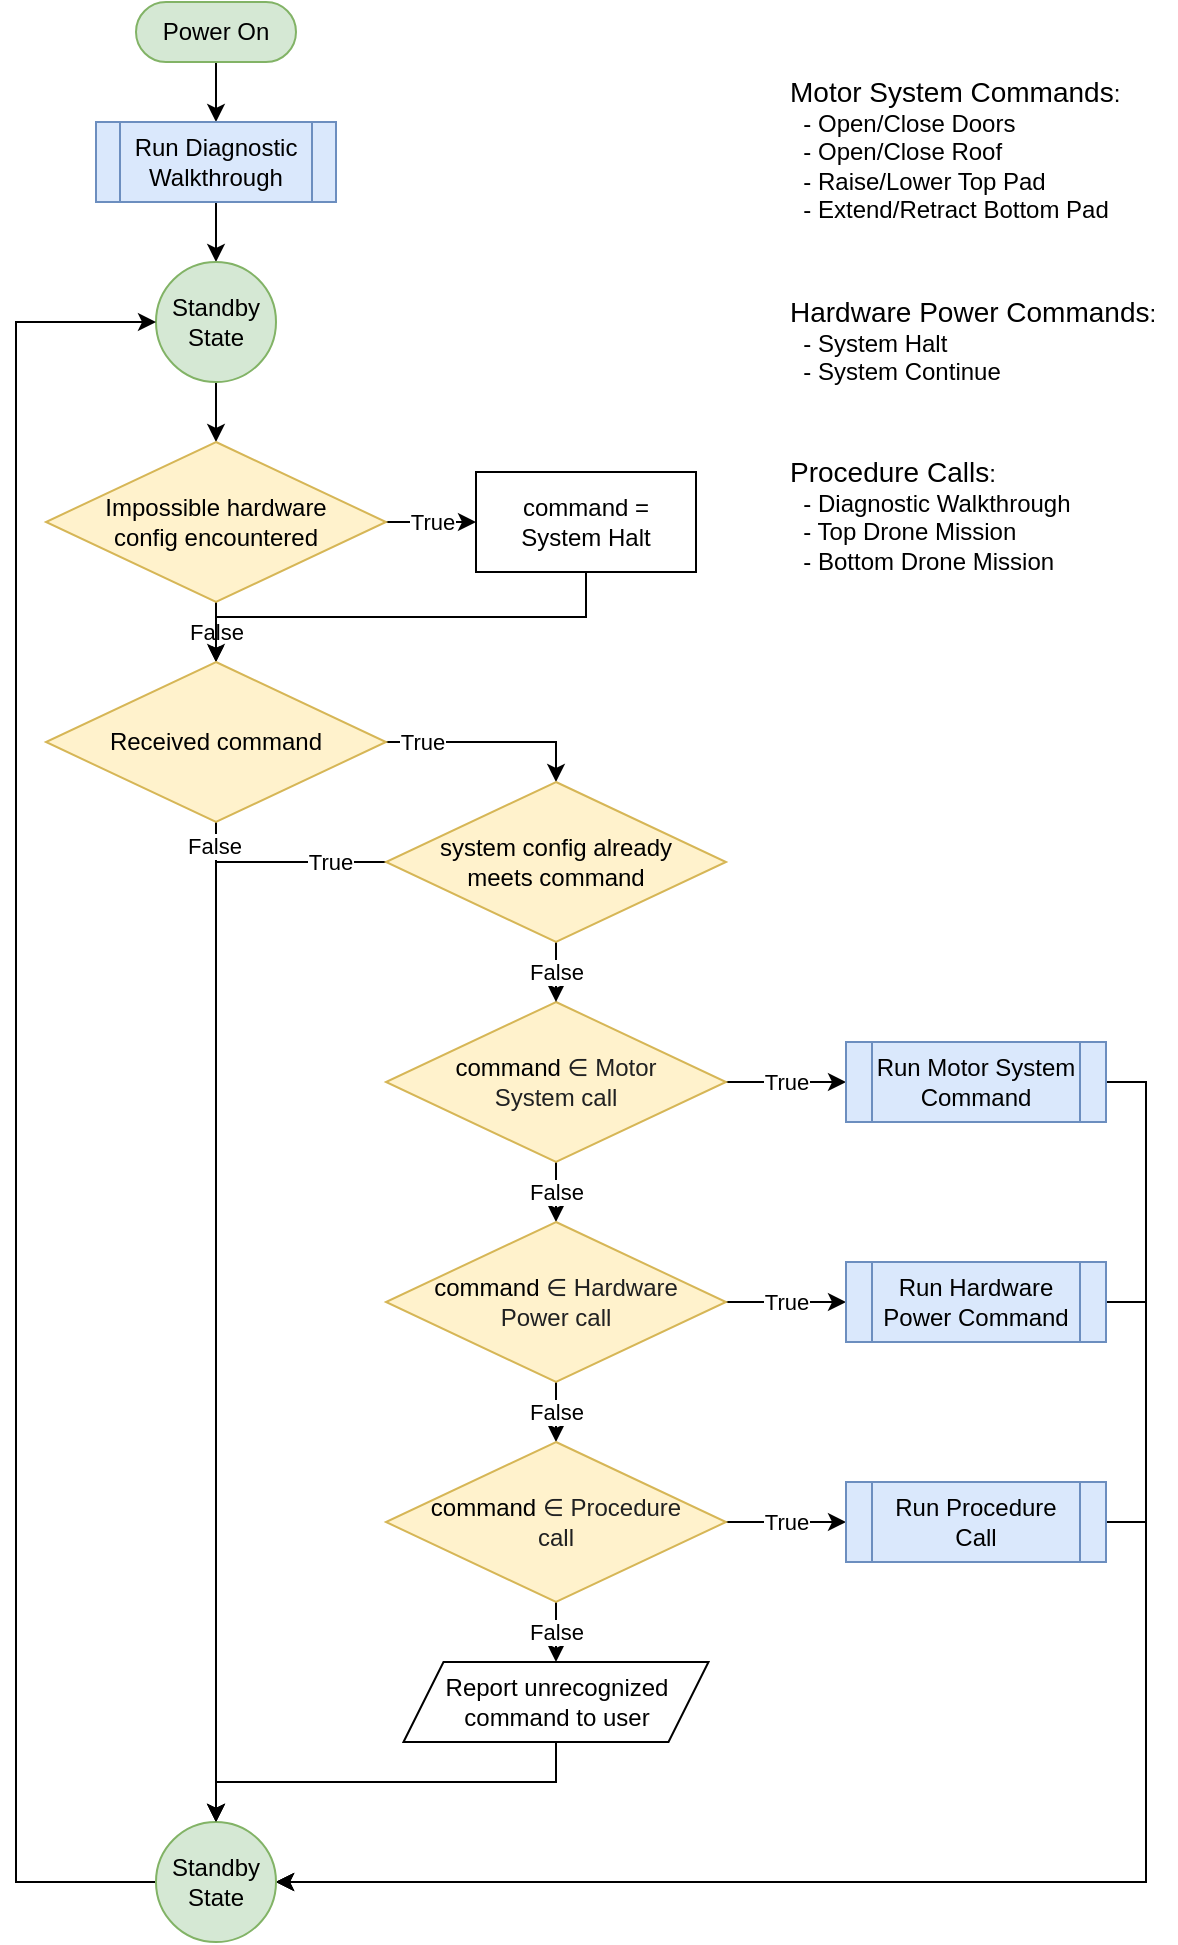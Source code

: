 <mxfile version="13.6.2" type="device" pages="4"><diagram id="eb6cqlWbOoljgzW2ST-w" name="Main-Loop"><mxGraphModel dx="1662" dy="822" grid="1" gridSize="10" guides="1" tooltips="1" connect="1" arrows="1" fold="1" page="1" pageScale="1" pageWidth="850" pageHeight="1100" math="0" shadow="0"><root><mxCell id="0"/><mxCell id="1" parent="0"/><mxCell id="3ZyURlOEeVNB9G3aGr3v-20" style="edgeStyle=orthogonalEdgeStyle;rounded=0;orthogonalLoop=1;jettySize=auto;html=1;exitX=0.5;exitY=1;exitDx=0;exitDy=0;entryX=0.5;entryY=0;entryDx=0;entryDy=0;" parent="1" source="3ZyURlOEeVNB9G3aGr3v-1" target="3ZyURlOEeVNB9G3aGr3v-2" edge="1"><mxGeometry relative="1" as="geometry"/></mxCell><mxCell id="3ZyURlOEeVNB9G3aGr3v-1" value="Power On" style="rounded=1;whiteSpace=wrap;html=1;arcSize=50;fillColor=#d5e8d4;strokeColor=#82b366;" parent="1" vertex="1"><mxGeometry x="195" y="40" width="80" height="30" as="geometry"/></mxCell><mxCell id="3ZyURlOEeVNB9G3aGr3v-21" style="edgeStyle=orthogonalEdgeStyle;rounded=0;orthogonalLoop=1;jettySize=auto;html=1;exitX=0.5;exitY=1;exitDx=0;exitDy=0;entryX=0.5;entryY=0;entryDx=0;entryDy=0;" parent="1" source="3ZyURlOEeVNB9G3aGr3v-2" target="3ZyURlOEeVNB9G3aGr3v-3" edge="1"><mxGeometry relative="1" as="geometry"/></mxCell><mxCell id="3ZyURlOEeVNB9G3aGr3v-2" value="Run Diagnostic" style="shape=process;whiteSpace=wrap;html=1;backgroundOutline=1;" parent="1" vertex="1"><mxGeometry x="175" y="100" width="120" height="40" as="geometry"/></mxCell><mxCell id="3ZyURlOEeVNB9G3aGr3v-22" style="edgeStyle=orthogonalEdgeStyle;rounded=0;orthogonalLoop=1;jettySize=auto;html=1;exitX=0.5;exitY=1;exitDx=0;exitDy=0;entryX=0.5;entryY=0;entryDx=0;entryDy=0;" parent="1" source="3ZyURlOEeVNB9G3aGr3v-3" target="3ZyURlOEeVNB9G3aGr3v-4" edge="1"><mxGeometry relative="1" as="geometry"/></mxCell><mxCell id="3ZyURlOEeVNB9G3aGr3v-3" value="Standby State" style="ellipse;whiteSpace=wrap;html=1;aspect=fixed;fillColor=#d5e8d4;strokeColor=#82b366;" parent="1" vertex="1"><mxGeometry x="205" y="170" width="60" height="60" as="geometry"/></mxCell><mxCell id="3ZyURlOEeVNB9G3aGr3v-23" value="True" style="edgeStyle=orthogonalEdgeStyle;rounded=0;orthogonalLoop=1;jettySize=auto;html=1;exitX=1;exitY=0.5;exitDx=0;exitDy=0;entryX=0;entryY=0.5;entryDx=0;entryDy=0;" parent="1" source="3ZyURlOEeVNB9G3aGr3v-4" target="3ZyURlOEeVNB9G3aGr3v-5" edge="1"><mxGeometry relative="1" as="geometry"/></mxCell><mxCell id="3ZyURlOEeVNB9G3aGr3v-24" value="False" style="edgeStyle=orthogonalEdgeStyle;rounded=0;orthogonalLoop=1;jettySize=auto;html=1;exitX=0.5;exitY=1;exitDx=0;exitDy=0;entryX=0.5;entryY=0;entryDx=0;entryDy=0;" parent="1" source="3ZyURlOEeVNB9G3aGr3v-4" target="3ZyURlOEeVNB9G3aGr3v-6" edge="1"><mxGeometry relative="1" as="geometry"/></mxCell><mxCell id="3ZyURlOEeVNB9G3aGr3v-4" value="&lt;p style=&quot;line-height: 120%&quot;&gt;Impossible hardware config encountered&lt;/p&gt;" style="rhombus;whiteSpace=wrap;html=1;spacing=20;spacingLeft=0;fillColor=#fff2cc;strokeColor=#d6b656;" parent="1" vertex="1"><mxGeometry x="150" y="260" width="170" height="80" as="geometry"/></mxCell><mxCell id="3ZyURlOEeVNB9G3aGr3v-25" style="edgeStyle=orthogonalEdgeStyle;rounded=0;orthogonalLoop=1;jettySize=auto;html=1;exitX=0.5;exitY=1;exitDx=0;exitDy=0;" parent="1" source="3ZyURlOEeVNB9G3aGr3v-5" target="3ZyURlOEeVNB9G3aGr3v-6" edge="1"><mxGeometry relative="1" as="geometry"/></mxCell><mxCell id="3ZyURlOEeVNB9G3aGr3v-5" value="command = &lt;br&gt;System Halt" style="rounded=0;whiteSpace=wrap;html=1;" parent="1" vertex="1"><mxGeometry x="365" y="275" width="110" height="50" as="geometry"/></mxCell><mxCell id="3ZyURlOEeVNB9G3aGr3v-26" value="True" style="edgeStyle=orthogonalEdgeStyle;rounded=0;orthogonalLoop=1;jettySize=auto;html=1;exitX=1;exitY=0.5;exitDx=0;exitDy=0;entryX=0.5;entryY=0;entryDx=0;entryDy=0;" parent="1" source="3ZyURlOEeVNB9G3aGr3v-6" target="3ZyURlOEeVNB9G3aGr3v-14" edge="1"><mxGeometry x="-0.661" relative="1" as="geometry"><mxPoint as="offset"/></mxGeometry></mxCell><mxCell id="3ZyURlOEeVNB9G3aGr3v-28" style="edgeStyle=orthogonalEdgeStyle;rounded=0;orthogonalLoop=1;jettySize=auto;html=1;exitX=0.5;exitY=1;exitDx=0;exitDy=0;entryX=0.5;entryY=0;entryDx=0;entryDy=0;" parent="1" source="3ZyURlOEeVNB9G3aGr3v-6" target="3ZyURlOEeVNB9G3aGr3v-18" edge="1"><mxGeometry relative="1" as="geometry"/></mxCell><mxCell id="3ZyURlOEeVNB9G3aGr3v-33" value="False" style="edgeLabel;html=1;align=center;verticalAlign=middle;resizable=0;points=[];" parent="3ZyURlOEeVNB9G3aGr3v-28" vertex="1" connectable="0"><mxGeometry x="-0.954" y="-1" relative="1" as="geometry"><mxPoint as="offset"/></mxGeometry></mxCell><mxCell id="3ZyURlOEeVNB9G3aGr3v-6" value="&lt;p style=&quot;line-height: 120%&quot;&gt;Received command&lt;/p&gt;" style="rhombus;whiteSpace=wrap;html=1;fillColor=#fff2cc;strokeColor=#d6b656;" parent="1" vertex="1"><mxGeometry x="150" y="370" width="170" height="80" as="geometry"/></mxCell><mxCell id="3ZyURlOEeVNB9G3aGr3v-36" value="False" style="edgeStyle=orthogonalEdgeStyle;rounded=0;orthogonalLoop=1;jettySize=auto;html=1;exitX=0.5;exitY=1;exitDx=0;exitDy=0;entryX=0.5;entryY=0;entryDx=0;entryDy=0;" parent="1" source="3ZyURlOEeVNB9G3aGr3v-11" target="3ZyURlOEeVNB9G3aGr3v-12" edge="1"><mxGeometry relative="1" as="geometry"/></mxCell><mxCell id="3ZyURlOEeVNB9G3aGr3v-43" value="True" style="edgeStyle=orthogonalEdgeStyle;rounded=0;orthogonalLoop=1;jettySize=auto;html=1;exitX=1;exitY=0.5;exitDx=0;exitDy=0;entryX=0;entryY=0.5;entryDx=0;entryDy=0;" parent="1" source="3ZyURlOEeVNB9G3aGr3v-11" target="3ZyURlOEeVNB9G3aGr3v-15" edge="1"><mxGeometry relative="1" as="geometry"/></mxCell><mxCell id="3ZyURlOEeVNB9G3aGr3v-11" value="&lt;font style=&quot;font-size: 12px&quot;&gt;command&amp;nbsp;&lt;span style=&quot;color: rgb(32 , 33 , 34)&quot;&gt;∈ Motor System call&lt;/span&gt;&lt;/font&gt;" style="rhombus;whiteSpace=wrap;html=1;spacing=20;spacingRight=0;fillColor=#fff2cc;strokeColor=#d6b656;" parent="1" vertex="1"><mxGeometry x="320" y="540" width="170" height="80" as="geometry"/></mxCell><mxCell id="3ZyURlOEeVNB9G3aGr3v-37" value="False" style="edgeStyle=orthogonalEdgeStyle;rounded=0;orthogonalLoop=1;jettySize=auto;html=1;exitX=0.5;exitY=1;exitDx=0;exitDy=0;entryX=0.5;entryY=0;entryDx=0;entryDy=0;" parent="1" source="3ZyURlOEeVNB9G3aGr3v-12" target="3ZyURlOEeVNB9G3aGr3v-13" edge="1"><mxGeometry relative="1" as="geometry"/></mxCell><mxCell id="3ZyURlOEeVNB9G3aGr3v-42" value="True" style="edgeStyle=orthogonalEdgeStyle;rounded=0;orthogonalLoop=1;jettySize=auto;html=1;exitX=1;exitY=0.5;exitDx=0;exitDy=0;entryX=0;entryY=0.5;entryDx=0;entryDy=0;" parent="1" source="3ZyURlOEeVNB9G3aGr3v-12" target="3ZyURlOEeVNB9G3aGr3v-16" edge="1"><mxGeometry relative="1" as="geometry"/></mxCell><mxCell id="3ZyURlOEeVNB9G3aGr3v-12" value="&lt;font style=&quot;font-size: 12px&quot;&gt;command&amp;nbsp;&lt;span style=&quot;color: rgb(32 , 33 , 34)&quot;&gt;∈ Hardware Power call&lt;/span&gt;&lt;/font&gt;" style="rhombus;whiteSpace=wrap;html=1;spacing=20;spacingRight=0;fillColor=#fff2cc;strokeColor=#d6b656;" parent="1" vertex="1"><mxGeometry x="320" y="650" width="170" height="80" as="geometry"/></mxCell><mxCell id="3ZyURlOEeVNB9G3aGr3v-39" value="False" style="edgeStyle=orthogonalEdgeStyle;rounded=0;orthogonalLoop=1;jettySize=auto;html=1;exitX=0.5;exitY=1;exitDx=0;exitDy=0;entryX=0.5;entryY=0;entryDx=0;entryDy=0;" parent="1" source="3ZyURlOEeVNB9G3aGr3v-13" target="3ZyURlOEeVNB9G3aGr3v-38" edge="1"><mxGeometry relative="1" as="geometry"/></mxCell><mxCell id="3ZyURlOEeVNB9G3aGr3v-41" value="True" style="edgeStyle=orthogonalEdgeStyle;rounded=0;orthogonalLoop=1;jettySize=auto;html=1;exitX=1;exitY=0.5;exitDx=0;exitDy=0;entryX=0;entryY=0.5;entryDx=0;entryDy=0;" parent="1" source="3ZyURlOEeVNB9G3aGr3v-13" target="3ZyURlOEeVNB9G3aGr3v-17" edge="1"><mxGeometry relative="1" as="geometry"/></mxCell><mxCell id="3ZyURlOEeVNB9G3aGr3v-13" value="&lt;font style=&quot;font-size: 12px&quot;&gt;command&amp;nbsp;&lt;span style=&quot;color: rgb(32 , 33 , 34)&quot;&gt;∈ Procedure call&lt;/span&gt;&lt;/font&gt;" style="rhombus;whiteSpace=wrap;html=1;spacing=20;spacingRight=0;fillColor=#fff2cc;strokeColor=#d6b656;" parent="1" vertex="1"><mxGeometry x="320" y="760" width="170" height="80" as="geometry"/></mxCell><mxCell id="3ZyURlOEeVNB9G3aGr3v-27" style="edgeStyle=orthogonalEdgeStyle;rounded=0;orthogonalLoop=1;jettySize=auto;html=1;exitX=0;exitY=0.5;exitDx=0;exitDy=0;entryX=0.5;entryY=0;entryDx=0;entryDy=0;" parent="1" source="3ZyURlOEeVNB9G3aGr3v-14" target="3ZyURlOEeVNB9G3aGr3v-18" edge="1"><mxGeometry relative="1" as="geometry"/></mxCell><mxCell id="3ZyURlOEeVNB9G3aGr3v-34" value="True" style="edgeLabel;html=1;align=center;verticalAlign=middle;resizable=0;points=[];" parent="3ZyURlOEeVNB9G3aGr3v-27" vertex="1" connectable="0"><mxGeometry x="-0.946" y="-1" relative="1" as="geometry"><mxPoint x="-12.5" y="1" as="offset"/></mxGeometry></mxCell><mxCell id="3ZyURlOEeVNB9G3aGr3v-35" value="False" style="edgeStyle=orthogonalEdgeStyle;rounded=0;orthogonalLoop=1;jettySize=auto;html=1;exitX=0.5;exitY=1;exitDx=0;exitDy=0;entryX=0.5;entryY=0;entryDx=0;entryDy=0;" parent="1" source="3ZyURlOEeVNB9G3aGr3v-14" target="3ZyURlOEeVNB9G3aGr3v-11" edge="1"><mxGeometry relative="1" as="geometry"/></mxCell><mxCell id="3ZyURlOEeVNB9G3aGr3v-14" value="system config already meets command" style="rhombus;whiteSpace=wrap;html=1;spacing=20;spacingRight=0;fillColor=#fff2cc;strokeColor=#d6b656;" parent="1" vertex="1"><mxGeometry x="320" y="430" width="170" height="80" as="geometry"/></mxCell><mxCell id="3ZyURlOEeVNB9G3aGr3v-47" style="edgeStyle=orthogonalEdgeStyle;rounded=0;orthogonalLoop=1;jettySize=auto;html=1;exitX=1;exitY=0.5;exitDx=0;exitDy=0;entryX=1;entryY=0.5;entryDx=0;entryDy=0;" parent="1" source="3ZyURlOEeVNB9G3aGr3v-15" target="3ZyURlOEeVNB9G3aGr3v-18" edge="1"><mxGeometry relative="1" as="geometry"/></mxCell><mxCell id="3ZyURlOEeVNB9G3aGr3v-15" value="Run Motor System Command" style="shape=process;whiteSpace=wrap;html=1;backgroundOutline=1;" parent="1" vertex="1"><mxGeometry x="550" y="560" width="130" height="40" as="geometry"/></mxCell><mxCell id="3ZyURlOEeVNB9G3aGr3v-49" style="edgeStyle=orthogonalEdgeStyle;rounded=0;orthogonalLoop=1;jettySize=auto;html=1;exitX=1;exitY=0.5;exitDx=0;exitDy=0;entryX=1;entryY=0.5;entryDx=0;entryDy=0;" parent="1" source="3ZyURlOEeVNB9G3aGr3v-16" target="3ZyURlOEeVNB9G3aGr3v-18" edge="1"><mxGeometry relative="1" as="geometry"/></mxCell><mxCell id="3ZyURlOEeVNB9G3aGr3v-16" value="Run Hardware Power Command" style="shape=process;whiteSpace=wrap;html=1;backgroundOutline=1;fillColor=#dae8fc;strokeColor=#6c8ebf;" parent="1" vertex="1"><mxGeometry x="550" y="670" width="130" height="40" as="geometry"/></mxCell><mxCell id="3ZyURlOEeVNB9G3aGr3v-46" style="edgeStyle=orthogonalEdgeStyle;rounded=0;orthogonalLoop=1;jettySize=auto;html=1;exitX=1;exitY=0.5;exitDx=0;exitDy=0;entryX=1;entryY=0.5;entryDx=0;entryDy=0;" parent="1" source="3ZyURlOEeVNB9G3aGr3v-17" target="3ZyURlOEeVNB9G3aGr3v-18" edge="1"><mxGeometry relative="1" as="geometry"/></mxCell><mxCell id="3ZyURlOEeVNB9G3aGr3v-17" value="Run Procedure Call" style="shape=process;whiteSpace=wrap;html=1;backgroundOutline=1;fillColor=#dae8fc;strokeColor=#6c8ebf;" parent="1" vertex="1"><mxGeometry x="550" y="780" width="130" height="40" as="geometry"/></mxCell><mxCell id="3ZyURlOEeVNB9G3aGr3v-48" style="edgeStyle=orthogonalEdgeStyle;rounded=0;orthogonalLoop=1;jettySize=auto;html=1;exitX=0;exitY=0.5;exitDx=0;exitDy=0;entryX=0;entryY=0.5;entryDx=0;entryDy=0;" parent="1" source="3ZyURlOEeVNB9G3aGr3v-18" target="3ZyURlOEeVNB9G3aGr3v-3" edge="1"><mxGeometry relative="1" as="geometry"><Array as="points"><mxPoint x="135" y="980"/><mxPoint x="135" y="200"/></Array></mxGeometry></mxCell><mxCell id="3ZyURlOEeVNB9G3aGr3v-18" value="Standby State" style="ellipse;whiteSpace=wrap;html=1;aspect=fixed;fillColor=#d5e8d4;strokeColor=#82b366;" parent="1" vertex="1"><mxGeometry x="205" y="950" width="60" height="60" as="geometry"/></mxCell><mxCell id="3ZyURlOEeVNB9G3aGr3v-40" style="edgeStyle=orthogonalEdgeStyle;rounded=0;orthogonalLoop=1;jettySize=auto;html=1;exitX=0.5;exitY=1;exitDx=0;exitDy=0;entryX=0.5;entryY=0;entryDx=0;entryDy=0;" parent="1" source="3ZyURlOEeVNB9G3aGr3v-38" target="3ZyURlOEeVNB9G3aGr3v-18" edge="1"><mxGeometry relative="1" as="geometry"/></mxCell><mxCell id="3ZyURlOEeVNB9G3aGr3v-38" value="Report unrecognized command to user" style="shape=parallelogram;perimeter=parallelogramPerimeter;whiteSpace=wrap;html=1;fixedSize=1;spacing=20;" parent="1" vertex="1"><mxGeometry x="328.75" y="870" width="152.5" height="40" as="geometry"/></mxCell><mxCell id="3ZyURlOEeVNB9G3aGr3v-53" value="&lt;font style=&quot;font-size: 14px&quot;&gt;Motor System Commands&lt;/font&gt;:&lt;br&gt;&lt;span&gt;&amp;nbsp; - Open/Close Doors&lt;br&gt;&lt;/span&gt;&lt;span&gt;&amp;nbsp; - Open/Close Roof&lt;br&gt;&lt;/span&gt;&lt;span&gt;&amp;nbsp; - Raise/Lower Top Pad&lt;br&gt;&lt;/span&gt;&lt;span&gt;&amp;nbsp; - Extend/Retract Bottom Pad&lt;/span&gt;&lt;span&gt;&lt;br&gt;&lt;/span&gt;&lt;div&gt;&lt;br&gt;&lt;/div&gt;" style="text;html=1;strokeColor=none;fillColor=none;align=left;verticalAlign=top;whiteSpace=wrap;rounded=0;" parent="1" vertex="1"><mxGeometry x="520" y="70" width="170" height="90" as="geometry"/></mxCell><mxCell id="3ZyURlOEeVNB9G3aGr3v-54" value="&lt;font style=&quot;font-size: 14px&quot;&gt;Hardware Power Commands&lt;/font&gt;:&lt;br&gt;&lt;span&gt;&amp;nbsp; - System Halt&lt;br&gt;&lt;/span&gt;&lt;span&gt;&amp;nbsp; - System Continue&lt;/span&gt;&lt;span&gt;&lt;br&gt;&lt;/span&gt;" style="text;html=1;strokeColor=none;fillColor=none;align=left;verticalAlign=top;whiteSpace=wrap;rounded=0;" parent="1" vertex="1"><mxGeometry x="520" y="180" width="195" height="60" as="geometry"/></mxCell><mxCell id="3ZyURlOEeVNB9G3aGr3v-55" value="&lt;span style=&quot;font-size: 14px&quot;&gt;Procedure Calls&lt;/span&gt;:&lt;br&gt;&lt;span&gt;&amp;nbsp; - Diagnostic Walkthrough&lt;br&gt;&amp;nbsp; - Top Drone Mission&lt;br&gt;&amp;nbsp; - Bottom Drone Mission&lt;br&gt;&lt;/span&gt;" style="text;html=1;strokeColor=none;fillColor=none;align=left;verticalAlign=top;whiteSpace=wrap;rounded=0;" parent="1" vertex="1"><mxGeometry x="520" y="260" width="170" height="80" as="geometry"/></mxCell><mxCell id="XWSvwz_bzHFHQTXAx4bm-1" value="Run Diagnostic Walkthrough" style="shape=process;whiteSpace=wrap;html=1;backgroundOutline=1;fillColor=#dae8fc;strokeColor=#6c8ebf;" vertex="1" parent="1"><mxGeometry x="175" y="100" width="120" height="40" as="geometry"/></mxCell><mxCell id="XWSvwz_bzHFHQTXAx4bm-2" value="Run Motor System Command" style="shape=process;whiteSpace=wrap;html=1;backgroundOutline=1;fillColor=#dae8fc;strokeColor=#6c8ebf;" vertex="1" parent="1"><mxGeometry x="550" y="560" width="130" height="40" as="geometry"/></mxCell></root></mxGraphModel></diagram><diagram id="Wm5VmvA3CLIgZWvl68hQ" name="Motor-System-Commands"><mxGraphModel dx="1662" dy="822" grid="1" gridSize="10" guides="1" tooltips="1" connect="1" arrows="1" fold="1" page="1" pageScale="1" pageWidth="850" pageHeight="1100" math="0" shadow="0"><root><mxCell id="-O1TH0__Ji1m--z0gHS2-0"/><mxCell id="-O1TH0__Ji1m--z0gHS2-1" parent="-O1TH0__Ji1m--z0gHS2-0"/><mxCell id="h6c_YkRzVapyo3vWpTxy-5" style="edgeStyle=orthogonalEdgeStyle;rounded=0;orthogonalLoop=1;jettySize=auto;html=1;exitX=0.5;exitY=1;exitDx=0;exitDy=0;entryX=0.5;entryY=0;entryDx=0;entryDy=0;" parent="-O1TH0__Ji1m--z0gHS2-1" source="uj2teuNeeTlPXatF8ord-0" target="cBbPM5ZSALpEh0KQfGJq-0" edge="1"><mxGeometry relative="1" as="geometry"/></mxCell><mxCell id="uj2teuNeeTlPXatF8ord-0" value="Received command" style="rounded=1;whiteSpace=wrap;html=1;arcSize=50;fillColor=#d5e8d4;strokeColor=#82b366;" parent="-O1TH0__Ji1m--z0gHS2-1" vertex="1"><mxGeometry x="379.75" y="40" width="90" height="40" as="geometry"/></mxCell><mxCell id="h6c_YkRzVapyo3vWpTxy-6" value="False" style="edgeStyle=orthogonalEdgeStyle;rounded=0;orthogonalLoop=1;jettySize=auto;html=1;exitX=0.5;exitY=1;exitDx=0;exitDy=0;entryX=0.5;entryY=0;entryDx=0;entryDy=0;" parent="-O1TH0__Ji1m--z0gHS2-1" source="cBbPM5ZSALpEh0KQfGJq-0" target="cBbPM5ZSALpEh0KQfGJq-1" edge="1"><mxGeometry relative="1" as="geometry"/></mxCell><mxCell id="h6c_YkRzVapyo3vWpTxy-9" value="True" style="edgeStyle=orthogonalEdgeStyle;rounded=0;orthogonalLoop=1;jettySize=auto;html=1;exitX=1;exitY=0.5;exitDx=0;exitDy=0;entryX=0;entryY=0.5;entryDx=0;entryDy=0;" parent="-O1TH0__Ji1m--z0gHS2-1" source="cBbPM5ZSALpEh0KQfGJq-0" target="h6c_YkRzVapyo3vWpTxy-7" edge="1"><mxGeometry relative="1" as="geometry"/></mxCell><mxCell id="cBbPM5ZSALpEh0KQfGJq-0" value="&lt;p style=&quot;line-height: 120%&quot;&gt;System is halted&lt;/p&gt;" style="rhombus;whiteSpace=wrap;html=1;spacing=20;spacingLeft=0;" parent="-O1TH0__Ji1m--z0gHS2-1" vertex="1"><mxGeometry x="339.75" y="110" width="170" height="80" as="geometry"/></mxCell><mxCell id="h6c_YkRzVapyo3vWpTxy-11" value="Doors or Roof" style="edgeStyle=orthogonalEdgeStyle;rounded=0;orthogonalLoop=1;jettySize=auto;html=1;exitX=0;exitY=0.5;exitDx=0;exitDy=0;entryX=0.5;entryY=0;entryDx=0;entryDy=0;" parent="-O1TH0__Ji1m--z0gHS2-1" source="cBbPM5ZSALpEh0KQfGJq-1" target="cBbPM5ZSALpEh0KQfGJq-2" edge="1"><mxGeometry relative="1" as="geometry"/></mxCell><mxCell id="h6c_YkRzVapyo3vWpTxy-12" value="Top or Bottom Pad" style="edgeStyle=orthogonalEdgeStyle;rounded=0;orthogonalLoop=1;jettySize=auto;html=1;exitX=1;exitY=0.5;exitDx=0;exitDy=0;entryX=0.5;entryY=0;entryDx=0;entryDy=0;" parent="-O1TH0__Ji1m--z0gHS2-1" source="cBbPM5ZSALpEh0KQfGJq-1" target="cBbPM5ZSALpEh0KQfGJq-3" edge="1"><mxGeometry relative="1" as="geometry"/></mxCell><mxCell id="cBbPM5ZSALpEh0KQfGJq-1" value="command" style="rhombus;whiteSpace=wrap;html=1;align=center;fillColor=#fff2cc;strokeColor=#d6b656;" parent="-O1TH0__Ji1m--z0gHS2-1" vertex="1"><mxGeometry x="384.75" y="260" width="80" height="50" as="geometry"/></mxCell><mxCell id="nQ4RWw9xGnM6f0aeAB-7-0" value="True" style="edgeStyle=orthogonalEdgeStyle;rounded=0;orthogonalLoop=1;jettySize=auto;html=1;exitX=1;exitY=0.5;exitDx=0;exitDy=0;" parent="-O1TH0__Ji1m--z0gHS2-1" source="cBbPM5ZSALpEh0KQfGJq-2" target="e1v5Ql0dO5nXcLP9Kj5L-0" edge="1"><mxGeometry relative="1" as="geometry"/></mxCell><mxCell id="nQ4RWw9xGnM6f0aeAB-7-3" style="edgeStyle=orthogonalEdgeStyle;rounded=0;orthogonalLoop=1;jettySize=auto;html=1;exitX=0.5;exitY=1;exitDx=0;exitDy=0;entryX=0;entryY=0.5;entryDx=0;entryDy=0;" parent="-O1TH0__Ji1m--z0gHS2-1" source="cBbPM5ZSALpEh0KQfGJq-2" target="h6c_YkRzVapyo3vWpTxy-0" edge="1"><mxGeometry relative="1" as="geometry"/></mxCell><mxCell id="nQ4RWw9xGnM6f0aeAB-7-6" value="False" style="edgeLabel;html=1;align=center;verticalAlign=middle;resizable=0;points=[];" parent="nQ4RWw9xGnM6f0aeAB-7-3" vertex="1" connectable="0"><mxGeometry x="-0.864" relative="1" as="geometry"><mxPoint as="offset"/></mxGeometry></mxCell><mxCell id="cBbPM5ZSALpEh0KQfGJq-2" value="&lt;p style=&quot;line-height: 120%&quot;&gt;Associated pad is extended/raised&lt;/p&gt;" style="rhombus;whiteSpace=wrap;html=1;spacing=20;spacingLeft=0;fillColor=#fff2cc;strokeColor=#d6b656;" parent="-O1TH0__Ji1m--z0gHS2-1" vertex="1"><mxGeometry x="120" y="320" width="170" height="80" as="geometry"/></mxCell><mxCell id="nQ4RWw9xGnM6f0aeAB-7-1" value="True" style="edgeStyle=orthogonalEdgeStyle;rounded=0;orthogonalLoop=1;jettySize=auto;html=1;exitX=0;exitY=0.5;exitDx=0;exitDy=0;entryX=1;entryY=0.5;entryDx=0;entryDy=0;" parent="-O1TH0__Ji1m--z0gHS2-1" source="cBbPM5ZSALpEh0KQfGJq-3" target="e1v5Ql0dO5nXcLP9Kj5L-0" edge="1"><mxGeometry relative="1" as="geometry"/></mxCell><mxCell id="nQ4RWw9xGnM6f0aeAB-7-4" style="edgeStyle=orthogonalEdgeStyle;rounded=0;orthogonalLoop=1;jettySize=auto;html=1;exitX=0.5;exitY=1;exitDx=0;exitDy=0;entryX=1;entryY=0.5;entryDx=0;entryDy=0;" parent="-O1TH0__Ji1m--z0gHS2-1" source="cBbPM5ZSALpEh0KQfGJq-3" target="h6c_YkRzVapyo3vWpTxy-0" edge="1"><mxGeometry relative="1" as="geometry"/></mxCell><mxCell id="nQ4RWw9xGnM6f0aeAB-7-5" value="False" style="edgeLabel;html=1;align=center;verticalAlign=middle;resizable=0;points=[];" parent="nQ4RWw9xGnM6f0aeAB-7-4" vertex="1" connectable="0"><mxGeometry x="-0.886" y="1" relative="1" as="geometry"><mxPoint as="offset"/></mxGeometry></mxCell><mxCell id="cBbPM5ZSALpEh0KQfGJq-3" value="Associated doors/roof &#10;is closed" style="rhombus;whiteSpace=wrap;spacing=20;spacingLeft=0;fillColor=#fff2cc;strokeColor=#d6b656;" parent="-O1TH0__Ji1m--z0gHS2-1" vertex="1"><mxGeometry x="560" y="320" width="170" height="80" as="geometry"/></mxCell><mxCell id="nQ4RWw9xGnM6f0aeAB-7-2" style="edgeStyle=orthogonalEdgeStyle;rounded=0;orthogonalLoop=1;jettySize=auto;html=1;exitX=0.5;exitY=1;exitDx=0;exitDy=0;entryX=0.5;entryY=0;entryDx=0;entryDy=0;" parent="-O1TH0__Ji1m--z0gHS2-1" source="e1v5Ql0dO5nXcLP9Kj5L-0" target="h6c_YkRzVapyo3vWpTxy-4" edge="1"><mxGeometry relative="1" as="geometry"/></mxCell><mxCell id="e1v5Ql0dO5nXcLP9Kj5L-0" value="Report impossible command to user" style="shape=parallelogram;perimeter=parallelogramPerimeter;whiteSpace=wrap;html=1;fixedSize=1;spacing=20;" parent="-O1TH0__Ji1m--z0gHS2-1" vertex="1"><mxGeometry x="348.75" y="340" width="152.5" height="40" as="geometry"/></mxCell><mxCell id="nQ4RWw9xGnM6f0aeAB-7-7" style="edgeStyle=orthogonalEdgeStyle;rounded=0;orthogonalLoop=1;jettySize=auto;html=1;exitX=0.5;exitY=1;exitDx=0;exitDy=0;entryX=0.5;entryY=0;entryDx=0;entryDy=0;" parent="-O1TH0__Ji1m--z0gHS2-1" source="h6c_YkRzVapyo3vWpTxy-0" target="h6c_YkRzVapyo3vWpTxy-3" edge="1"><mxGeometry relative="1" as="geometry"/></mxCell><mxCell id="h6c_YkRzVapyo3vWpTxy-0" value="Execute command" style="rounded=0;whiteSpace=wrap;html=1;" parent="-O1TH0__Ji1m--z0gHS2-1" vertex="1"><mxGeometry x="370" y="490" width="110" height="50" as="geometry"/></mxCell><mxCell id="h6c_YkRzVapyo3vWpTxy-3" value="Completed Successfully" style="rounded=1;whiteSpace=wrap;html=1;arcSize=50;fillColor=#d5e8d4;strokeColor=#82b366;" parent="-O1TH0__Ji1m--z0gHS2-1" vertex="1"><mxGeometry x="379.75" y="570" width="90" height="40" as="geometry"/></mxCell><mxCell id="h6c_YkRzVapyo3vWpTxy-4" value="Completed Unsuccessfully" style="rounded=1;whiteSpace=wrap;html=1;arcSize=50;fillColor=#f8cecc;strokeColor=#b85450;" parent="-O1TH0__Ji1m--z0gHS2-1" vertex="1"><mxGeometry x="379.75" y="410" width="90" height="40" as="geometry"/></mxCell><mxCell id="h6c_YkRzVapyo3vWpTxy-10" style="edgeStyle=orthogonalEdgeStyle;rounded=0;orthogonalLoop=1;jettySize=auto;html=1;exitX=0.5;exitY=1;exitDx=0;exitDy=0;entryX=0.5;entryY=0;entryDx=0;entryDy=0;" parent="-O1TH0__Ji1m--z0gHS2-1" source="h6c_YkRzVapyo3vWpTxy-7" target="h6c_YkRzVapyo3vWpTxy-8" edge="1"><mxGeometry relative="1" as="geometry"/></mxCell><mxCell id="h6c_YkRzVapyo3vWpTxy-7" value="Report system halt to user" style="shape=parallelogram;perimeter=parallelogramPerimeter;whiteSpace=wrap;html=1;fixedSize=1;spacing=20;" parent="-O1TH0__Ji1m--z0gHS2-1" vertex="1"><mxGeometry x="568.5" y="130" width="152.5" height="40" as="geometry"/></mxCell><mxCell id="h6c_YkRzVapyo3vWpTxy-8" value="Completed Unsuccessfully" style="rounded=1;whiteSpace=wrap;html=1;arcSize=50;fillColor=#f8cecc;strokeColor=#b85450;" parent="-O1TH0__Ji1m--z0gHS2-1" vertex="1"><mxGeometry x="599.75" y="200" width="90" height="40" as="geometry"/></mxCell><mxCell id="MC1tm3NcPfzl4_C-0OXF-1" value="&lt;p style=&quot;line-height: 120%&quot;&gt;System is halted&lt;/p&gt;" style="rhombus;whiteSpace=wrap;html=1;spacing=20;spacingLeft=0;fillColor=#fff2cc;strokeColor=#d6b656;" vertex="1" parent="-O1TH0__Ji1m--z0gHS2-1"><mxGeometry x="339.75" y="110" width="170" height="80" as="geometry"/></mxCell><mxCell id="_TdCi0z5Wd4zo9Uc0t_k-1" style="edgeStyle=orthogonalEdgeStyle;rounded=0;orthogonalLoop=1;jettySize=auto;html=1;exitX=1;exitY=0.5;exitDx=0;exitDy=0;fontColor=#990000;strokeColor=#990000;" edge="1" parent="-O1TH0__Ji1m--z0gHS2-1" source="_TdCi0z5Wd4zo9Uc0t_k-0"><mxGeometry relative="1" as="geometry"><mxPoint x="410" y="240" as="targetPoint"/><Array as="points"><mxPoint x="260" y="240"/></Array></mxGeometry></mxCell><mxCell id="_TdCi0z5Wd4zo9Uc0t_k-0" value="&lt;font style=&quot;font-size: 13px&quot; color=&quot;#990000&quot;&gt;&lt;i&gt;Should weather station check go here? If bad weather -&amp;gt; System Halt? Just deny command?&lt;/i&gt;&lt;/font&gt;" style="text;html=1;strokeColor=none;fillColor=none;align=center;verticalAlign=middle;whiteSpace=wrap;rounded=0;" vertex="1" parent="-O1TH0__Ji1m--z0gHS2-1"><mxGeometry x="60" y="120" width="200" height="80" as="geometry"/></mxCell></root></mxGraphModel></diagram><diagram id="5ZgshwOKsIyIJChzwuBP" name="Hardware-Power-Commands"><mxGraphModel dx="1662" dy="822" grid="1" gridSize="10" guides="1" tooltips="1" connect="1" arrows="1" fold="1" page="1" pageScale="1" pageWidth="850" pageHeight="1100" math="0" shadow="0"><root><mxCell id="gmzjneQvNUwlBSTDV4ju-0"/><mxCell id="gmzjneQvNUwlBSTDV4ju-1" parent="gmzjneQvNUwlBSTDV4ju-0"/><mxCell id="NQTb2DkxokPfQurM9OFz-1" style="edgeStyle=orthogonalEdgeStyle;rounded=0;orthogonalLoop=1;jettySize=auto;html=1;exitX=0.5;exitY=1;exitDx=0;exitDy=0;entryX=0.5;entryY=0;entryDx=0;entryDy=0;fontColor=#990000;" edge="1" parent="gmzjneQvNUwlBSTDV4ju-1" source="4rA8GL22RLVUgljltE0x-0" target="hcRy3Z62feVdop8kEMMz-0"><mxGeometry relative="1" as="geometry"/></mxCell><mxCell id="4rA8GL22RLVUgljltE0x-0" value="Received command" style="rounded=1;whiteSpace=wrap;html=1;arcSize=50;fillColor=#d5e8d4;strokeColor=#82b366;" vertex="1" parent="gmzjneQvNUwlBSTDV4ju-1"><mxGeometry x="377.25" y="40" width="90" height="40" as="geometry"/></mxCell><mxCell id="WrtgZDKhLLspmqbCAZTF-0" value="System Continue" style="edgeStyle=orthogonalEdgeStyle;rounded=0;orthogonalLoop=1;jettySize=auto;html=1;exitX=1;exitY=0.5;exitDx=0;exitDy=0;entryX=0;entryY=0;entryDx=75;entryDy=0;entryPerimeter=0;strokeColor=#000000;" edge="1" parent="gmzjneQvNUwlBSTDV4ju-1" source="hcRy3Z62feVdop8kEMMz-0" target="b7DBw7VLlRr9jDAgWlnK-1"><mxGeometry relative="1" as="geometry"/></mxCell><mxCell id="WrtgZDKhLLspmqbCAZTF-1" value="System Halt" style="edgeStyle=orthogonalEdgeStyle;rounded=0;orthogonalLoop=1;jettySize=auto;html=1;exitX=0;exitY=0.5;exitDx=0;exitDy=0;entryX=0.5;entryY=0;entryDx=0;entryDy=0;strokeColor=#000000;" edge="1" parent="gmzjneQvNUwlBSTDV4ju-1" source="hcRy3Z62feVdop8kEMMz-0" target="RYkFlish0DaoF3hP1-1I-0"><mxGeometry relative="1" as="geometry"/></mxCell><mxCell id="hcRy3Z62feVdop8kEMMz-0" value="command" style="rhombus;whiteSpace=wrap;html=1;align=center;fillColor=#fff2cc;strokeColor=#d6b656;" vertex="1" parent="gmzjneQvNUwlBSTDV4ju-1"><mxGeometry x="382.25" y="110" width="80" height="50" as="geometry"/></mxCell><mxCell id="WrtgZDKhLLspmqbCAZTF-2" style="edgeStyle=orthogonalEdgeStyle;rounded=0;orthogonalLoop=1;jettySize=auto;html=1;exitX=0.5;exitY=1;exitDx=0;exitDy=0;entryX=0.5;entryY=0;entryDx=0;entryDy=0;strokeColor=#000000;fontColor=#000000;" edge="1" parent="gmzjneQvNUwlBSTDV4ju-1" source="RYkFlish0DaoF3hP1-1I-0" target="b7DBw7VLlRr9jDAgWlnK-0"><mxGeometry relative="1" as="geometry"/></mxCell><mxCell id="RYkFlish0DaoF3hP1-1I-0" value="Shutdown power to all motor systems" style="rounded=0;whiteSpace=wrap;html=1;" vertex="1" parent="gmzjneQvNUwlBSTDV4ju-1"><mxGeometry x="177.25" y="180" width="110" height="50" as="geometry"/></mxCell><mxCell id="WrtgZDKhLLspmqbCAZTF-3" style="edgeStyle=orthogonalEdgeStyle;rounded=0;orthogonalLoop=1;jettySize=auto;html=1;exitX=0.5;exitY=1;exitDx=0;exitDy=0;entryX=0;entryY=0.5;entryDx=0;entryDy=0;strokeColor=#000000;fontColor=#000000;" edge="1" parent="gmzjneQvNUwlBSTDV4ju-1" source="b7DBw7VLlRr9jDAgWlnK-0" target="NQTb2DkxokPfQurM9OFz-0"><mxGeometry relative="1" as="geometry"/></mxCell><mxCell id="b7DBw7VLlRr9jDAgWlnK-0" value="Report successful system halt to user" style="shape=parallelogram;perimeter=parallelogramPerimeter;whiteSpace=wrap;html=1;fixedSize=1;spacing=20;" vertex="1" parent="gmzjneQvNUwlBSTDV4ju-1"><mxGeometry x="156" y="260" width="152.5" height="40" as="geometry"/></mxCell><mxCell id="WrtgZDKhLLspmqbCAZTF-17" style="edgeStyle=orthogonalEdgeStyle;rounded=0;orthogonalLoop=1;jettySize=auto;html=1;exitX=0;exitY=0;exitDx=75;exitDy=50;exitPerimeter=0;entryX=0.5;entryY=0;entryDx=0;entryDy=0;strokeColor=#000000;fontColor=#000000;" edge="1" parent="gmzjneQvNUwlBSTDV4ju-1" source="b7DBw7VLlRr9jDAgWlnK-1" target="CO-t0a-6SAtUVBrYT07m-0"><mxGeometry relative="1" as="geometry"/></mxCell><mxCell id="b7DBw7VLlRr9jDAgWlnK-1" value="Display keyword inside Nest Trailer" style="shape=display;whiteSpace=wrap;html=1;spacing=20;" vertex="1" parent="gmzjneQvNUwlBSTDV4ju-1"><mxGeometry x="535.38" y="180" width="140" height="50" as="geometry"/></mxCell><mxCell id="WrtgZDKhLLspmqbCAZTF-19" style="edgeStyle=orthogonalEdgeStyle;rounded=0;orthogonalLoop=1;jettySize=auto;html=1;exitX=0.5;exitY=1;exitDx=0;exitDy=0;entryX=0.5;entryY=0;entryDx=0;entryDy=0;strokeColor=#000000;fontColor=#000000;" edge="1" parent="gmzjneQvNUwlBSTDV4ju-1" source="8BXamUDPJwa7OoGbpa55-0" target="CO-t0a-6SAtUVBrYT07m-1"><mxGeometry relative="1" as="geometry"/></mxCell><mxCell id="8BXamUDPJwa7OoGbpa55-0" value="Require correct keyword input" style="shape=parallelogram;perimeter=parallelogramPerimeter;whiteSpace=wrap;html=1;fixedSize=1;spacing=20;" vertex="1" parent="gmzjneQvNUwlBSTDV4ju-1"><mxGeometry x="529.15" y="380" width="152.5" height="40" as="geometry"/></mxCell><mxCell id="WrtgZDKhLLspmqbCAZTF-18" value="False" style="edgeStyle=orthogonalEdgeStyle;rounded=0;orthogonalLoop=1;jettySize=auto;html=1;exitX=0.5;exitY=1;exitDx=0;exitDy=0;entryX=0.5;entryY=0;entryDx=0;entryDy=0;strokeColor=#000000;fontColor=#000000;" edge="1" parent="gmzjneQvNUwlBSTDV4ju-1" source="CO-t0a-6SAtUVBrYT07m-0" target="8BXamUDPJwa7OoGbpa55-0"><mxGeometry relative="1" as="geometry"/></mxCell><mxCell id="WrtgZDKhLLspmqbCAZTF-20" style="edgeStyle=orthogonalEdgeStyle;rounded=0;orthogonalLoop=1;jettySize=auto;html=1;exitX=0;exitY=0.5;exitDx=0;exitDy=0;entryX=0.5;entryY=0;entryDx=0;entryDy=0;strokeColor=#000000;fontColor=#000000;" edge="1" parent="gmzjneQvNUwlBSTDV4ju-1" source="CO-t0a-6SAtUVBrYT07m-0" target="A9Wu-IX-naHm1p0d_YPg-4"><mxGeometry relative="1" as="geometry"/></mxCell><mxCell id="WrtgZDKhLLspmqbCAZTF-21" value="True" style="edgeLabel;html=1;align=center;verticalAlign=middle;resizable=0;points=[];fontColor=#000000;" vertex="1" connectable="0" parent="WrtgZDKhLLspmqbCAZTF-20"><mxGeometry x="-0.88" y="-3" relative="1" as="geometry"><mxPoint as="offset"/></mxGeometry></mxCell><mxCell id="CO-t0a-6SAtUVBrYT07m-0" value="User cancels command" style="rhombus;whiteSpace=wrap;spacing=20;spacingLeft=0;fillColor=#fff2cc;strokeColor=#d6b656;" vertex="1" parent="gmzjneQvNUwlBSTDV4ju-1"><mxGeometry x="520.27" y="260" width="170" height="80" as="geometry"/></mxCell><mxCell id="WrtgZDKhLLspmqbCAZTF-7" style="edgeStyle=orthogonalEdgeStyle;rounded=0;orthogonalLoop=1;jettySize=auto;html=1;exitX=0.5;exitY=1;exitDx=0;exitDy=0;entryX=0.5;entryY=0;entryDx=0;entryDy=0;strokeColor=#000000;fontColor=#000000;" edge="1" parent="gmzjneQvNUwlBSTDV4ju-1" source="CO-t0a-6SAtUVBrYT07m-1" target="A9Wu-IX-naHm1p0d_YPg-0"><mxGeometry relative="1" as="geometry"/></mxCell><mxCell id="CO-t0a-6SAtUVBrYT07m-1" value="Request desired continue state from user" style="shape=parallelogram;perimeter=parallelogramPerimeter;whiteSpace=wrap;html=1;fixedSize=1;spacing=20;" vertex="1" parent="gmzjneQvNUwlBSTDV4ju-1"><mxGeometry x="517.25" y="450" width="176.25" height="40" as="geometry"/></mxCell><mxCell id="WrtgZDKhLLspmqbCAZTF-8" value="False" style="edgeStyle=orthogonalEdgeStyle;rounded=0;orthogonalLoop=1;jettySize=auto;html=1;exitX=0.5;exitY=1;exitDx=0;exitDy=0;entryX=0.5;entryY=0;entryDx=0;entryDy=0;strokeColor=#000000;fontColor=#000000;" edge="1" parent="gmzjneQvNUwlBSTDV4ju-1" source="A9Wu-IX-naHm1p0d_YPg-0" target="A9Wu-IX-naHm1p0d_YPg-1"><mxGeometry relative="1" as="geometry"/></mxCell><mxCell id="WrtgZDKhLLspmqbCAZTF-12" style="edgeStyle=orthogonalEdgeStyle;rounded=0;orthogonalLoop=1;jettySize=auto;html=1;exitX=0;exitY=0.5;exitDx=0;exitDy=0;entryX=0.5;entryY=0;entryDx=0;entryDy=0;strokeColor=#000000;fontColor=#000000;" edge="1" parent="gmzjneQvNUwlBSTDV4ju-1" source="A9Wu-IX-naHm1p0d_YPg-0" target="A9Wu-IX-naHm1p0d_YPg-4"><mxGeometry relative="1" as="geometry"/></mxCell><mxCell id="WrtgZDKhLLspmqbCAZTF-15" value="True" style="edgeLabel;html=1;align=center;verticalAlign=middle;resizable=0;points=[];fontColor=#000000;" vertex="1" connectable="0" parent="WrtgZDKhLLspmqbCAZTF-12"><mxGeometry x="-0.647" relative="1" as="geometry"><mxPoint as="offset"/></mxGeometry></mxCell><mxCell id="A9Wu-IX-naHm1p0d_YPg-0" value="User cancels command" style="rhombus;whiteSpace=wrap;spacing=20;spacingLeft=0;fillColor=#fff2cc;strokeColor=#d6b656;" vertex="1" parent="gmzjneQvNUwlBSTDV4ju-1"><mxGeometry x="520.39" y="520" width="170" height="80" as="geometry"/></mxCell><mxCell id="WrtgZDKhLLspmqbCAZTF-9" style="edgeStyle=orthogonalEdgeStyle;rounded=0;orthogonalLoop=1;jettySize=auto;html=1;exitX=0.5;exitY=1;exitDx=0;exitDy=0;entryX=0.5;entryY=0;entryDx=0;entryDy=0;strokeColor=#000000;fontColor=#000000;" edge="1" parent="gmzjneQvNUwlBSTDV4ju-1" source="A9Wu-IX-naHm1p0d_YPg-1" target="A9Wu-IX-naHm1p0d_YPg-2"><mxGeometry relative="1" as="geometry"/></mxCell><mxCell id="A9Wu-IX-naHm1p0d_YPg-1" value="Request &quot;all-clear&quot; from user" style="shape=parallelogram;perimeter=parallelogramPerimeter;whiteSpace=wrap;html=1;fixedSize=1;spacing=20;" vertex="1" parent="gmzjneQvNUwlBSTDV4ju-1"><mxGeometry x="526.34" y="640" width="158.11" height="40" as="geometry"/></mxCell><mxCell id="WrtgZDKhLLspmqbCAZTF-10" style="edgeStyle=orthogonalEdgeStyle;rounded=0;orthogonalLoop=1;jettySize=auto;html=1;exitX=0.5;exitY=1;exitDx=0;exitDy=0;entryX=0.5;entryY=0;entryDx=0;entryDy=0;strokeColor=#000000;fontColor=#000000;" edge="1" parent="gmzjneQvNUwlBSTDV4ju-1" source="A9Wu-IX-naHm1p0d_YPg-2" target="A9Wu-IX-naHm1p0d_YPg-3"><mxGeometry relative="1" as="geometry"/></mxCell><mxCell id="A9Wu-IX-naHm1p0d_YPg-2" value="Resume power to all motor systems" style="rounded=0;whiteSpace=wrap;html=1;" vertex="1" parent="gmzjneQvNUwlBSTDV4ju-1"><mxGeometry x="550.37" y="710" width="110" height="50" as="geometry"/></mxCell><mxCell id="WrtgZDKhLLspmqbCAZTF-11" style="edgeStyle=orthogonalEdgeStyle;rounded=0;orthogonalLoop=1;jettySize=auto;html=1;exitX=0.5;exitY=1;exitDx=0;exitDy=0;entryX=1;entryY=0.5;entryDx=0;entryDy=0;strokeColor=#000000;fontColor=#000000;" edge="1" parent="gmzjneQvNUwlBSTDV4ju-1" source="A9Wu-IX-naHm1p0d_YPg-3" target="NQTb2DkxokPfQurM9OFz-0"><mxGeometry relative="1" as="geometry"/></mxCell><mxCell id="A9Wu-IX-naHm1p0d_YPg-3" value="Report successful system continue to user" style="shape=parallelogram;perimeter=parallelogramPerimeter;whiteSpace=wrap;html=1;fixedSize=1;spacing=20;" vertex="1" parent="gmzjneQvNUwlBSTDV4ju-1"><mxGeometry x="522.27" y="790" width="166.25" height="40" as="geometry"/></mxCell><mxCell id="WrtgZDKhLLspmqbCAZTF-16" style="edgeStyle=orthogonalEdgeStyle;rounded=0;orthogonalLoop=1;jettySize=auto;html=1;exitX=0.5;exitY=1;exitDx=0;exitDy=0;entryX=0.5;entryY=0;entryDx=0;entryDy=0;strokeColor=#000000;fontColor=#000000;" edge="1" parent="gmzjneQvNUwlBSTDV4ju-1" source="A9Wu-IX-naHm1p0d_YPg-4" target="NQTb2DkxokPfQurM9OFz-0"><mxGeometry relative="1" as="geometry"/></mxCell><mxCell id="A9Wu-IX-naHm1p0d_YPg-4" value="Report canceled system continue to user" style="shape=parallelogram;perimeter=parallelogramPerimeter;whiteSpace=wrap;html=1;fixedSize=1;spacing=20;" vertex="1" parent="gmzjneQvNUwlBSTDV4ju-1"><mxGeometry x="337.25" y="600" width="170" height="40" as="geometry"/></mxCell><mxCell id="NQTb2DkxokPfQurM9OFz-0" value="Completed Successfully" style="rounded=1;whiteSpace=wrap;html=1;arcSize=50;fillColor=#d5e8d4;strokeColor=#82b366;" vertex="1" parent="gmzjneQvNUwlBSTDV4ju-1"><mxGeometry x="377.25" y="850" width="90" height="40" as="geometry"/></mxCell><mxCell id="IjCFcwYWv7VUKBPxZv-y-0" value="&lt;font style=&quot;font-size: 13px&quot; color=&quot;#990000&quot;&gt;&lt;i&gt;Should weather station check go here? If bad weather -&amp;gt; deny continue?&lt;/i&gt;&lt;/font&gt;" style="text;html=1;strokeColor=none;fillColor=none;align=center;verticalAlign=middle;whiteSpace=wrap;rounded=0;" vertex="1" parent="gmzjneQvNUwlBSTDV4ju-1"><mxGeometry x="590" y="30" width="230" height="80" as="geometry"/></mxCell><mxCell id="vOckD4RT6tKalZnJ85Lj-0" style="edgeStyle=orthogonalEdgeStyle;rounded=0;orthogonalLoop=1;jettySize=auto;html=1;exitX=0;exitY=0.5;exitDx=0;exitDy=0;fontColor=#990000;strokeColor=#990000;" edge="1" parent="gmzjneQvNUwlBSTDV4ju-1" source="IjCFcwYWv7VUKBPxZv-y-0"><mxGeometry relative="1" as="geometry"><mxPoint x="560" y="130" as="targetPoint"/><mxPoint x="260" y="160" as="sourcePoint"/><Array as="points"><mxPoint x="560" y="70"/></Array></mxGeometry></mxCell></root></mxGraphModel></diagram><diagram id="lRoBgtwzk7LzUORg7lPa" name="Procedure-Calls"><mxGraphModel dx="1662" dy="822" grid="1" gridSize="10" guides="1" tooltips="1" connect="1" arrows="1" fold="1" page="1" pageScale="1" pageWidth="850" pageHeight="1100" math="0" shadow="0"><root><mxCell id="GJmxOpB8FPE3G95XITca-0"/><mxCell id="GJmxOpB8FPE3G95XITca-1" parent="GJmxOpB8FPE3G95XITca-0"/><mxCell id="DzdXPj5u7h7ugojrCoIu-0" style="edgeStyle=orthogonalEdgeStyle;rounded=0;orthogonalLoop=1;jettySize=auto;html=1;exitX=0.5;exitY=1;exitDx=0;exitDy=0;entryX=0.5;entryY=0;entryDx=0;entryDy=0;" edge="1" parent="GJmxOpB8FPE3G95XITca-1" target="DzdXPj5u7h7ugojrCoIu-3"><mxGeometry relative="1" as="geometry"><mxPoint x="445" y="80" as="sourcePoint"/></mxGeometry></mxCell><mxCell id="DzdXPj5u7h7ugojrCoIu-1" value="Received Procedure Call" style="rounded=1;whiteSpace=wrap;html=1;arcSize=50;fillColor=#d5e8d4;strokeColor=#82b366;" vertex="1" parent="GJmxOpB8FPE3G95XITca-1"><mxGeometry x="380" y="40" width="90" height="40" as="geometry"/></mxCell><mxCell id="DzdXPj5u7h7ugojrCoIu-2" value="True" style="edgeStyle=orthogonalEdgeStyle;rounded=0;orthogonalLoop=1;jettySize=auto;html=1;exitX=1;exitY=0.5;exitDx=0;exitDy=0;entryX=0;entryY=0.5;entryDx=0;entryDy=0;" edge="1" parent="GJmxOpB8FPE3G95XITca-1" source="DzdXPj5u7h7ugojrCoIu-3" target="DzdXPj5u7h7ugojrCoIu-5"><mxGeometry relative="1" as="geometry"/></mxCell><mxCell id="DzdXPj5u7h7ugojrCoIu-3" value="&lt;p style=&quot;line-height: 120%&quot;&gt;System is halted&lt;/p&gt;" style="rhombus;whiteSpace=wrap;html=1;spacing=20;spacingLeft=0;" vertex="1" parent="GJmxOpB8FPE3G95XITca-1"><mxGeometry x="340" y="110" width="170" height="80" as="geometry"/></mxCell><mxCell id="3HNz-cHDdw3Unk86fgWz-4" style="edgeStyle=orthogonalEdgeStyle;rounded=0;orthogonalLoop=1;jettySize=auto;html=1;exitX=0.5;exitY=1;exitDx=0;exitDy=0;entryX=0.5;entryY=0;entryDx=0;entryDy=0;strokeColor=#000000;fontColor=#000000;" edge="1" parent="GJmxOpB8FPE3G95XITca-1" source="DzdXPj5u7h7ugojrCoIu-5" target="DzdXPj5u7h7ugojrCoIu-6"><mxGeometry relative="1" as="geometry"/></mxCell><mxCell id="DzdXPj5u7h7ugojrCoIu-5" value="Report system halt to user" style="shape=parallelogram;perimeter=parallelogramPerimeter;whiteSpace=wrap;html=1;fixedSize=1;spacing=20;" vertex="1" parent="GJmxOpB8FPE3G95XITca-1"><mxGeometry x="568.75" y="130" width="152.5" height="40" as="geometry"/></mxCell><mxCell id="DzdXPj5u7h7ugojrCoIu-6" value="Completed Unsuccessfully" style="rounded=1;whiteSpace=wrap;html=1;arcSize=50;fillColor=#f8cecc;strokeColor=#b85450;" vertex="1" parent="GJmxOpB8FPE3G95XITca-1"><mxGeometry x="600" y="200" width="90" height="40" as="geometry"/></mxCell><mxCell id="jsLaCl5lP8pqXFVeOQ6o-4" value="False" style="edgeStyle=orthogonalEdgeStyle;rounded=0;orthogonalLoop=1;jettySize=auto;html=1;exitX=0.5;exitY=1;exitDx=0;exitDy=0;entryX=0.5;entryY=0;entryDx=0;entryDy=0;strokeColor=#000000;fontColor=#000000;" edge="1" parent="GJmxOpB8FPE3G95XITca-1" source="DzdXPj5u7h7ugojrCoIu-7" target="KBai8TUxIAYsCfd5PL7Z-0"><mxGeometry relative="1" as="geometry"/></mxCell><mxCell id="DzdXPj5u7h7ugojrCoIu-7" value="&lt;p style=&quot;line-height: 120%&quot;&gt;System is halted&lt;/p&gt;" style="rhombus;whiteSpace=wrap;html=1;spacing=20;spacingLeft=0;fillColor=#fff2cc;strokeColor=#d6b656;" vertex="1" parent="GJmxOpB8FPE3G95XITca-1"><mxGeometry x="340" y="110" width="170" height="80" as="geometry"/></mxCell><mxCell id="KBai8TUxIAYsCfd5PL7Z-4" value="True" style="edgeStyle=orthogonalEdgeStyle;rounded=0;orthogonalLoop=1;jettySize=auto;html=1;exitX=1;exitY=0.5;exitDx=0;exitDy=0;entryX=0;entryY=0.5;entryDx=0;entryDy=0;strokeColor=#000000;fontColor=#000000;" edge="1" parent="GJmxOpB8FPE3G95XITca-1" source="KBai8TUxIAYsCfd5PL7Z-0" target="KBai8TUxIAYsCfd5PL7Z-1"><mxGeometry relative="1" as="geometry"/></mxCell><mxCell id="jsLaCl5lP8pqXFVeOQ6o-3" value="False" style="edgeStyle=orthogonalEdgeStyle;rounded=0;orthogonalLoop=1;jettySize=auto;html=1;exitX=0.5;exitY=1;exitDx=0;exitDy=0;entryX=0.5;entryY=0;entryDx=0;entryDy=0;strokeColor=#000000;fontColor=#000000;" edge="1" parent="GJmxOpB8FPE3G95XITca-1" source="KBai8TUxIAYsCfd5PL7Z-0" target="x6WMY1jDjSQ1IGOBjLkl-0"><mxGeometry relative="1" as="geometry"/></mxCell><mxCell id="KBai8TUxIAYsCfd5PL7Z-0" value="A hardware system is&#10;in progress" style="rhombus;whiteSpace=wrap;spacing=20;spacingLeft=0;fillColor=#fff2cc;strokeColor=#d6b656;" vertex="1" parent="GJmxOpB8FPE3G95XITca-1"><mxGeometry x="340" y="250" width="170" height="80" as="geometry"/></mxCell><mxCell id="3HNz-cHDdw3Unk86fgWz-3" style="edgeStyle=orthogonalEdgeStyle;rounded=0;orthogonalLoop=1;jettySize=auto;html=1;exitX=0.5;exitY=0;exitDx=0;exitDy=0;entryX=0.5;entryY=1;entryDx=0;entryDy=0;strokeColor=#000000;fontColor=#000000;" edge="1" parent="GJmxOpB8FPE3G95XITca-1" source="KBai8TUxIAYsCfd5PL7Z-1" target="DzdXPj5u7h7ugojrCoIu-6"><mxGeometry relative="1" as="geometry"/></mxCell><mxCell id="KBai8TUxIAYsCfd5PL7Z-1" value="Report unable to run procedure to user" style="shape=parallelogram;perimeter=parallelogramPerimeter;whiteSpace=wrap;html=1;fixedSize=1;spacing=20;" vertex="1" parent="GJmxOpB8FPE3G95XITca-1"><mxGeometry x="568.75" y="270" width="152.5" height="40" as="geometry"/></mxCell><mxCell id="WM_Ayn4hG5Dd2GYoDGEZ-3" value="Drone Mission" style="edgeStyle=orthogonalEdgeStyle;rounded=0;orthogonalLoop=1;jettySize=auto;html=1;exitX=1;exitY=0.5;exitDx=0;exitDy=0;entryX=0.5;entryY=0;entryDx=0;entryDy=0;strokeColor=#000000;fontColor=#000000;" edge="1" parent="GJmxOpB8FPE3G95XITca-1" source="x6WMY1jDjSQ1IGOBjLkl-0" target="lHtn53vR3gggctqYZO0n-0"><mxGeometry x="-0.1" relative="1" as="geometry"><mxPoint as="offset"/></mxGeometry></mxCell><mxCell id="jsLaCl5lP8pqXFVeOQ6o-1" value="Diagnostic Walkthrough" style="edgeStyle=orthogonalEdgeStyle;rounded=0;orthogonalLoop=1;jettySize=auto;html=1;exitX=0;exitY=0.5;exitDx=0;exitDy=0;entryX=0.5;entryY=0;entryDx=0;entryDy=0;strokeColor=#000000;fontColor=#000000;" edge="1" parent="GJmxOpB8FPE3G95XITca-1" source="x6WMY1jDjSQ1IGOBjLkl-0" target="jsLaCl5lP8pqXFVeOQ6o-0"><mxGeometry x="-0.17" relative="1" as="geometry"><mxPoint as="offset"/></mxGeometry></mxCell><mxCell id="x6WMY1jDjSQ1IGOBjLkl-0" value="Procedure Call" style="rhombus;whiteSpace=wrap;html=1;align=center;fillColor=#fff2cc;strokeColor=#d6b656;spacing=20;" vertex="1" parent="GJmxOpB8FPE3G95XITca-1"><mxGeometry x="378" y="360" width="95" height="60" as="geometry"/></mxCell><mxCell id="5wianiTRNyT7YEeXoo-0-0" style="edgeStyle=orthogonalEdgeStyle;rounded=0;orthogonalLoop=1;jettySize=auto;html=1;exitX=0;exitY=0.5;exitDx=0;exitDy=0;strokeColor=#000000;fontColor=#000000;" edge="1" parent="GJmxOpB8FPE3G95XITca-1" source="lHtn53vR3gggctqYZO0n-0" target="3HNz-cHDdw3Unk86fgWz-2"><mxGeometry relative="1" as="geometry"/></mxCell><mxCell id="5wianiTRNyT7YEeXoo-0-18" value="Weather&amp;nbsp; warning" style="edgeLabel;html=1;align=center;verticalAlign=middle;resizable=0;points=[];fontColor=#000000;" vertex="1" connectable="0" parent="5wianiTRNyT7YEeXoo-0-0"><mxGeometry x="-0.876" y="2" relative="1" as="geometry"><mxPoint x="-19.25" y="-2" as="offset"/></mxGeometry></mxCell><mxCell id="5wianiTRNyT7YEeXoo-0-3" value="Safe" style="edgeStyle=orthogonalEdgeStyle;rounded=0;orthogonalLoop=1;jettySize=auto;html=1;exitX=0.5;exitY=1;exitDx=0;exitDy=0;entryX=0.5;entryY=0;entryDx=0;entryDy=0;strokeColor=#000000;fontColor=#000000;" edge="1" parent="GJmxOpB8FPE3G95XITca-1" source="lHtn53vR3gggctqYZO0n-0" target="lHtn53vR3gggctqYZO0n-1"><mxGeometry relative="1" as="geometry"/></mxCell><mxCell id="lHtn53vR3gggctqYZO0n-0" value="Run Weather Evaluation" style="shape=process;whiteSpace=wrap;html=1;backgroundOutline=1;fillColor=#dae8fc;strokeColor=#6c8ebf;" vertex="1" parent="GJmxOpB8FPE3G95XITca-1"><mxGeometry x="576.25" y="420" width="120" height="40" as="geometry"/></mxCell><mxCell id="5wianiTRNyT7YEeXoo-0-4" value="Success" style="edgeStyle=orthogonalEdgeStyle;rounded=0;orthogonalLoop=1;jettySize=auto;html=1;exitX=0.5;exitY=1;exitDx=0;exitDy=0;entryX=0.5;entryY=0;entryDx=0;entryDy=0;strokeColor=#000000;fontColor=#000000;" edge="1" parent="GJmxOpB8FPE3G95XITca-1" source="lHtn53vR3gggctqYZO0n-1" target="SFeeQmNfMo5vog98wkyi-0"><mxGeometry relative="1" as="geometry"/></mxCell><mxCell id="5wianiTRNyT7YEeXoo-0-19" style="edgeStyle=orthogonalEdgeStyle;rounded=0;orthogonalLoop=1;jettySize=auto;html=1;exitX=0;exitY=0.5;exitDx=0;exitDy=0;entryX=0.5;entryY=0;entryDx=0;entryDy=0;strokeColor=#000000;fontColor=#000000;" edge="1" parent="GJmxOpB8FPE3G95XITca-1" source="lHtn53vR3gggctqYZO0n-1" target="3HNz-cHDdw3Unk86fgWz-2"><mxGeometry relative="1" as="geometry"/></mxCell><mxCell id="5wianiTRNyT7YEeXoo-0-20" value="Unsuccessful" style="edgeLabel;html=1;align=center;verticalAlign=middle;resizable=0;points=[];fontColor=#000000;" vertex="1" connectable="0" parent="5wianiTRNyT7YEeXoo-0-19"><mxGeometry x="-0.765" y="-1" relative="1" as="geometry"><mxPoint x="15.75" y="1" as="offset"/></mxGeometry></mxCell><mxCell id="lHtn53vR3gggctqYZO0n-1" value="Run Drone Takeoff" style="shape=process;whiteSpace=wrap;html=1;backgroundOutline=1;fillColor=#dae8fc;strokeColor=#6c8ebf;" vertex="1" parent="GJmxOpB8FPE3G95XITca-1"><mxGeometry x="576.25" y="490" width="120" height="40" as="geometry"/></mxCell><mxCell id="5wianiTRNyT7YEeXoo-0-17" style="edgeStyle=orthogonalEdgeStyle;rounded=0;orthogonalLoop=1;jettySize=auto;html=1;exitX=0.5;exitY=1;exitDx=0;exitDy=0;entryX=0.5;entryY=0;entryDx=0;entryDy=0;strokeColor=#000000;fontColor=#000000;" edge="1" parent="GJmxOpB8FPE3G95XITca-1" source="SFeeQmNfMo5vog98wkyi-0" target="5wianiTRNyT7YEeXoo-0-10"><mxGeometry relative="1" as="geometry"/></mxCell><mxCell id="SFeeQmNfMo5vog98wkyi-0" value="Await drone landing request" style="rounded=0;whiteSpace=wrap;html=1;" vertex="1" parent="GJmxOpB8FPE3G95XITca-1"><mxGeometry x="581.25" y="560" width="110" height="40" as="geometry"/></mxCell><mxCell id="5wianiTRNyT7YEeXoo-0-6" value="Success" style="edgeStyle=orthogonalEdgeStyle;rounded=0;orthogonalLoop=1;jettySize=auto;html=1;exitX=0.5;exitY=1;exitDx=0;exitDy=0;entryX=0.5;entryY=0;entryDx=0;entryDy=0;strokeColor=#000000;fontColor=#000000;" edge="1" parent="GJmxOpB8FPE3G95XITca-1" source="SFeeQmNfMo5vog98wkyi-1" target="SFeeQmNfMo5vog98wkyi-2"><mxGeometry relative="1" as="geometry"/></mxCell><mxCell id="SFeeQmNfMo5vog98wkyi-1" value="Run Drone Landing" style="shape=process;whiteSpace=wrap;html=1;backgroundOutline=1;fillColor=#dae8fc;strokeColor=#6c8ebf;" vertex="1" parent="GJmxOpB8FPE3G95XITca-1"><mxGeometry x="576.25" y="630" width="120" height="40" as="geometry"/></mxCell><mxCell id="5wianiTRNyT7YEeXoo-0-7" style="edgeStyle=orthogonalEdgeStyle;rounded=0;orthogonalLoop=1;jettySize=auto;html=1;exitX=0.5;exitY=1;exitDx=0;exitDy=0;entryX=0.5;entryY=0;entryDx=0;entryDy=0;strokeColor=#000000;fontColor=#000000;" edge="1" parent="GJmxOpB8FPE3G95XITca-1" source="SFeeQmNfMo5vog98wkyi-2" target="3HNz-cHDdw3Unk86fgWz-0"><mxGeometry relative="1" as="geometry"/></mxCell><mxCell id="SFeeQmNfMo5vog98wkyi-2" value="command = Retract/Lower associated pad" style="rounded=0;whiteSpace=wrap;html=1;" vertex="1" parent="GJmxOpB8FPE3G95XITca-1"><mxGeometry x="581.25" y="700" width="110" height="50" as="geometry"/></mxCell><mxCell id="5wianiTRNyT7YEeXoo-0-8" value="Success" style="edgeStyle=orthogonalEdgeStyle;rounded=0;orthogonalLoop=1;jettySize=auto;html=1;exitX=0.5;exitY=1;exitDx=0;exitDy=0;entryX=0.5;entryY=0;entryDx=0;entryDy=0;strokeColor=#000000;fontColor=#000000;" edge="1" parent="GJmxOpB8FPE3G95XITca-1" source="3HNz-cHDdw3Unk86fgWz-0" target="3HNz-cHDdw3Unk86fgWz-1"><mxGeometry relative="1" as="geometry"/></mxCell><mxCell id="3HNz-cHDdw3Unk86fgWz-0" value="Run Motor System Command" style="shape=process;whiteSpace=wrap;html=1;backgroundOutline=1;fillColor=#dae8fc;strokeColor=#6c8ebf;" vertex="1" parent="GJmxOpB8FPE3G95XITca-1"><mxGeometry x="571.25" y="780" width="130" height="40" as="geometry"/></mxCell><mxCell id="5wianiTRNyT7YEeXoo-0-16" value="Success" style="edgeStyle=orthogonalEdgeStyle;rounded=0;orthogonalLoop=1;jettySize=auto;html=1;exitX=0.5;exitY=1;exitDx=0;exitDy=0;entryX=0.5;entryY=0;entryDx=0;entryDy=0;strokeColor=#000000;fontColor=#000000;" edge="1" parent="GJmxOpB8FPE3G95XITca-1" source="3HNz-cHDdw3Unk86fgWz-1" target="3HNz-cHDdw3Unk86fgWz-5"><mxGeometry relative="1" as="geometry"/></mxCell><mxCell id="5wianiTRNyT7YEeXoo-0-25" style="edgeStyle=orthogonalEdgeStyle;rounded=0;orthogonalLoop=1;jettySize=auto;html=1;exitX=0;exitY=0.5;exitDx=0;exitDy=0;entryX=0.5;entryY=0;entryDx=0;entryDy=0;strokeColor=#000000;fontColor=#000000;" edge="1" parent="GJmxOpB8FPE3G95XITca-1" source="3HNz-cHDdw3Unk86fgWz-1" target="3HNz-cHDdw3Unk86fgWz-2"><mxGeometry relative="1" as="geometry"/></mxCell><mxCell id="5wianiTRNyT7YEeXoo-0-26" value="Unsuccessful" style="edgeLabel;html=1;align=center;verticalAlign=middle;resizable=0;points=[];fontColor=#000000;" vertex="1" connectable="0" parent="5wianiTRNyT7YEeXoo-0-25"><mxGeometry x="-0.271" y="-2" relative="1" as="geometry"><mxPoint x="15.75" as="offset"/></mxGeometry></mxCell><mxCell id="3HNz-cHDdw3Unk86fgWz-1" value="Run Battery Exchange" style="shape=process;whiteSpace=wrap;html=1;backgroundOutline=1;fillColor=#dae8fc;strokeColor=#6c8ebf;" vertex="1" parent="GJmxOpB8FPE3G95XITca-1"><mxGeometry x="576.25" y="850" width="120" height="40" as="geometry"/></mxCell><mxCell id="5wianiTRNyT7YEeXoo-0-29" style="edgeStyle=orthogonalEdgeStyle;rounded=0;orthogonalLoop=1;jettySize=auto;html=1;exitX=0.5;exitY=1;exitDx=0;exitDy=0;entryX=0.5;entryY=0;entryDx=0;entryDy=0;strokeColor=#000000;fontColor=#000000;" edge="1" parent="GJmxOpB8FPE3G95XITca-1" source="3HNz-cHDdw3Unk86fgWz-2" target="5wianiTRNyT7YEeXoo-0-28"><mxGeometry relative="1" as="geometry"/></mxCell><mxCell id="3HNz-cHDdw3Unk86fgWz-2" value="Report mission cancellation and reason to user" style="shape=parallelogram;perimeter=parallelogramPerimeter;whiteSpace=wrap;html=1;fixedSize=1;spacing=20;" vertex="1" parent="GJmxOpB8FPE3G95XITca-1"><mxGeometry x="349.25" y="890" width="152.5" height="50" as="geometry"/></mxCell><mxCell id="5wianiTRNyT7YEeXoo-0-1" style="edgeStyle=orthogonalEdgeStyle;rounded=0;orthogonalLoop=1;jettySize=auto;html=1;exitX=1;exitY=0.5;exitDx=0;exitDy=0;entryX=1;entryY=0.5;entryDx=0;entryDy=0;strokeColor=#000000;fontColor=#000000;" edge="1" parent="GJmxOpB8FPE3G95XITca-1" source="3HNz-cHDdw3Unk86fgWz-5" target="lHtn53vR3gggctqYZO0n-0"><mxGeometry relative="1" as="geometry"><Array as="points"><mxPoint x="780" y="960"/><mxPoint x="780" y="440"/></Array></mxGeometry></mxCell><mxCell id="5wianiTRNyT7YEeXoo-0-2" value="True" style="edgeLabel;html=1;align=center;verticalAlign=middle;resizable=0;points=[];fontColor=#000000;" vertex="1" connectable="0" parent="5wianiTRNyT7YEeXoo-0-1"><mxGeometry x="-0.958" y="-2" relative="1" as="geometry"><mxPoint x="14.75" y="-2" as="offset"/></mxGeometry></mxCell><mxCell id="WM_Ayn4hG5Dd2GYoDGEZ-1" style="edgeStyle=orthogonalEdgeStyle;rounded=0;orthogonalLoop=1;jettySize=auto;html=1;exitX=0.5;exitY=1;exitDx=0;exitDy=0;entryX=1;entryY=0.5;entryDx=0;entryDy=0;strokeColor=#000000;fontColor=#000000;" edge="1" parent="GJmxOpB8FPE3G95XITca-1" source="3HNz-cHDdw3Unk86fgWz-5" target="WM_Ayn4hG5Dd2GYoDGEZ-0"><mxGeometry relative="1" as="geometry"/></mxCell><mxCell id="WM_Ayn4hG5Dd2GYoDGEZ-2" value="False" style="edgeLabel;html=1;align=center;verticalAlign=middle;resizable=0;points=[];fontColor=#000000;" vertex="1" connectable="0" parent="WM_Ayn4hG5Dd2GYoDGEZ-1"><mxGeometry x="-0.607" y="-12" relative="1" as="geometry"><mxPoint x="-0.05" y="-8" as="offset"/></mxGeometry></mxCell><mxCell id="3HNz-cHDdw3Unk86fgWz-5" value="User accepts drone relaunch" style="rhombus;whiteSpace=wrap;spacing=20;spacingLeft=0;fillColor=#fff2cc;strokeColor=#d6b656;" vertex="1" parent="GJmxOpB8FPE3G95XITca-1"><mxGeometry x="551.25" y="920" width="170" height="80" as="geometry"/></mxCell><mxCell id="5wianiTRNyT7YEeXoo-0-21" style="edgeStyle=orthogonalEdgeStyle;rounded=0;orthogonalLoop=1;jettySize=auto;html=1;exitX=0;exitY=0.5;exitDx=0;exitDy=0;entryX=0.5;entryY=0;entryDx=0;entryDy=0;strokeColor=#000000;fontColor=#000000;" edge="1" parent="GJmxOpB8FPE3G95XITca-1" source="5wianiTRNyT7YEeXoo-0-10" target="3HNz-cHDdw3Unk86fgWz-2"><mxGeometry relative="1" as="geometry"/></mxCell><mxCell id="5wianiTRNyT7YEeXoo-0-22" value="Unsuccessful" style="edgeLabel;html=1;align=center;verticalAlign=middle;resizable=0;points=[];fontColor=#000000;" vertex="1" connectable="0" parent="5wianiTRNyT7YEeXoo-0-21"><mxGeometry x="-0.722" y="3" relative="1" as="geometry"><mxPoint x="7.75" y="-3" as="offset"/></mxGeometry></mxCell><mxCell id="5wianiTRNyT7YEeXoo-0-10" value="Run Drone Landing" style="shape=process;whiteSpace=wrap;html=1;backgroundOutline=1;fillColor=#dae8fc;strokeColor=#6c8ebf;" vertex="1" parent="GJmxOpB8FPE3G95XITca-1"><mxGeometry x="576.25" y="630" width="120" height="40" as="geometry"/></mxCell><mxCell id="5wianiTRNyT7YEeXoo-0-11" value="command = Retract/Lower associated pad" style="rounded=0;whiteSpace=wrap;html=1;" vertex="1" parent="GJmxOpB8FPE3G95XITca-1"><mxGeometry x="581.25" y="700" width="110" height="50" as="geometry"/></mxCell><mxCell id="5wianiTRNyT7YEeXoo-0-23" style="edgeStyle=orthogonalEdgeStyle;rounded=0;orthogonalLoop=1;jettySize=auto;html=1;exitX=0;exitY=0.5;exitDx=0;exitDy=0;entryX=0.5;entryY=0;entryDx=0;entryDy=0;strokeColor=#000000;fontColor=#000000;" edge="1" parent="GJmxOpB8FPE3G95XITca-1" source="5wianiTRNyT7YEeXoo-0-12" target="3HNz-cHDdw3Unk86fgWz-2"><mxGeometry relative="1" as="geometry"/></mxCell><mxCell id="5wianiTRNyT7YEeXoo-0-24" value="Unsuccessful" style="edgeLabel;html=1;align=center;verticalAlign=middle;resizable=0;points=[];fontColor=#000000;" vertex="1" connectable="0" parent="5wianiTRNyT7YEeXoo-0-23"><mxGeometry x="-0.608" y="1" relative="1" as="geometry"><mxPoint as="offset"/></mxGeometry></mxCell><mxCell id="5wianiTRNyT7YEeXoo-0-12" value="Run Motor System Command" style="shape=process;whiteSpace=wrap;html=1;backgroundOutline=1;fillColor=#dae8fc;strokeColor=#6c8ebf;" vertex="1" parent="GJmxOpB8FPE3G95XITca-1"><mxGeometry x="571.25" y="780" width="130" height="40" as="geometry"/></mxCell><mxCell id="5wianiTRNyT7YEeXoo-0-28" value="Completed Unsuccessfully" style="rounded=1;whiteSpace=wrap;html=1;arcSize=50;fillColor=#f8cecc;strokeColor=#b85450;" vertex="1" parent="GJmxOpB8FPE3G95XITca-1"><mxGeometry x="380" y="960" width="90" height="40" as="geometry"/></mxCell><mxCell id="WM_Ayn4hG5Dd2GYoDGEZ-0" value="Completed Successfully" style="rounded=1;whiteSpace=wrap;html=1;arcSize=50;fillColor=#d5e8d4;strokeColor=#82b366;" vertex="1" parent="GJmxOpB8FPE3G95XITca-1"><mxGeometry x="383" y="1020" width="90" height="40" as="geometry"/></mxCell><mxCell id="jsLaCl5lP8pqXFVeOQ6o-2" style="edgeStyle=orthogonalEdgeStyle;rounded=0;orthogonalLoop=1;jettySize=auto;html=1;exitX=0.5;exitY=1;exitDx=0;exitDy=0;entryX=0;entryY=0.5;entryDx=0;entryDy=0;strokeColor=#000000;fontColor=#000000;" edge="1" parent="GJmxOpB8FPE3G95XITca-1" source="jsLaCl5lP8pqXFVeOQ6o-0" target="WM_Ayn4hG5Dd2GYoDGEZ-0"><mxGeometry relative="1" as="geometry"/></mxCell><mxCell id="jsLaCl5lP8pqXFVeOQ6o-0" value="Run Diagnostic Walkthrough" style="shape=process;whiteSpace=wrap;html=1;backgroundOutline=1;fillColor=#dae8fc;strokeColor=#6c8ebf;" vertex="1" parent="GJmxOpB8FPE3G95XITca-1"><mxGeometry x="160" y="420" width="120" height="40" as="geometry"/></mxCell><mxCell id="fa7SrieXzXmUxG6kHqEM-0" value="All procedure calls are blocking.&lt;br&gt;&lt;br&gt;No commands will be accepted from any user, except for System Halts." style="text;strokeColor=none;fillColor=none;align=center;verticalAlign=middle;whiteSpace=wrap;rounded=0;fontColor=#000000;labelBorderColor=#000000;labelBackgroundColor=#FFF2CC;spacing=0;html=1;" vertex="1" parent="GJmxOpB8FPE3G95XITca-1"><mxGeometry x="60" y="90" width="210" height="90" as="geometry"/></mxCell><mxCell id="cYKT6j0H9AwCA2dKXUoz-0" value="&lt;font style=&quot;font-size: 13px&quot; color=&quot;#990000&quot;&gt;&lt;i&gt;This raises some major SW Arch concerns, is this &lt;b&gt;really &lt;/b&gt;needed?&lt;/i&gt;&lt;/font&gt;" style="text;html=1;strokeColor=none;fillColor=none;align=center;verticalAlign=middle;whiteSpace=wrap;rounded=0;" vertex="1" parent="GJmxOpB8FPE3G95XITca-1"><mxGeometry x="590" y="1040" width="230" height="50" as="geometry"/></mxCell><mxCell id="v9b5ComjnEFsli-Vur0u-0" style="edgeStyle=orthogonalEdgeStyle;rounded=0;orthogonalLoop=1;jettySize=auto;html=1;exitX=0.5;exitY=0;exitDx=0;exitDy=0;fontColor=#990000;strokeColor=#990000;entryX=1;entryY=1;entryDx=0;entryDy=0;" edge="1" parent="GJmxOpB8FPE3G95XITca-1" source="cYKT6j0H9AwCA2dKXUoz-0" target="3HNz-cHDdw3Unk86fgWz-5"><mxGeometry relative="1" as="geometry"><mxPoint x="560" y="130" as="targetPoint"/><mxPoint x="590" y="70" as="sourcePoint"/><Array as="points"><mxPoint x="705" y="980"/></Array></mxGeometry></mxCell></root></mxGraphModel></diagram></mxfile>